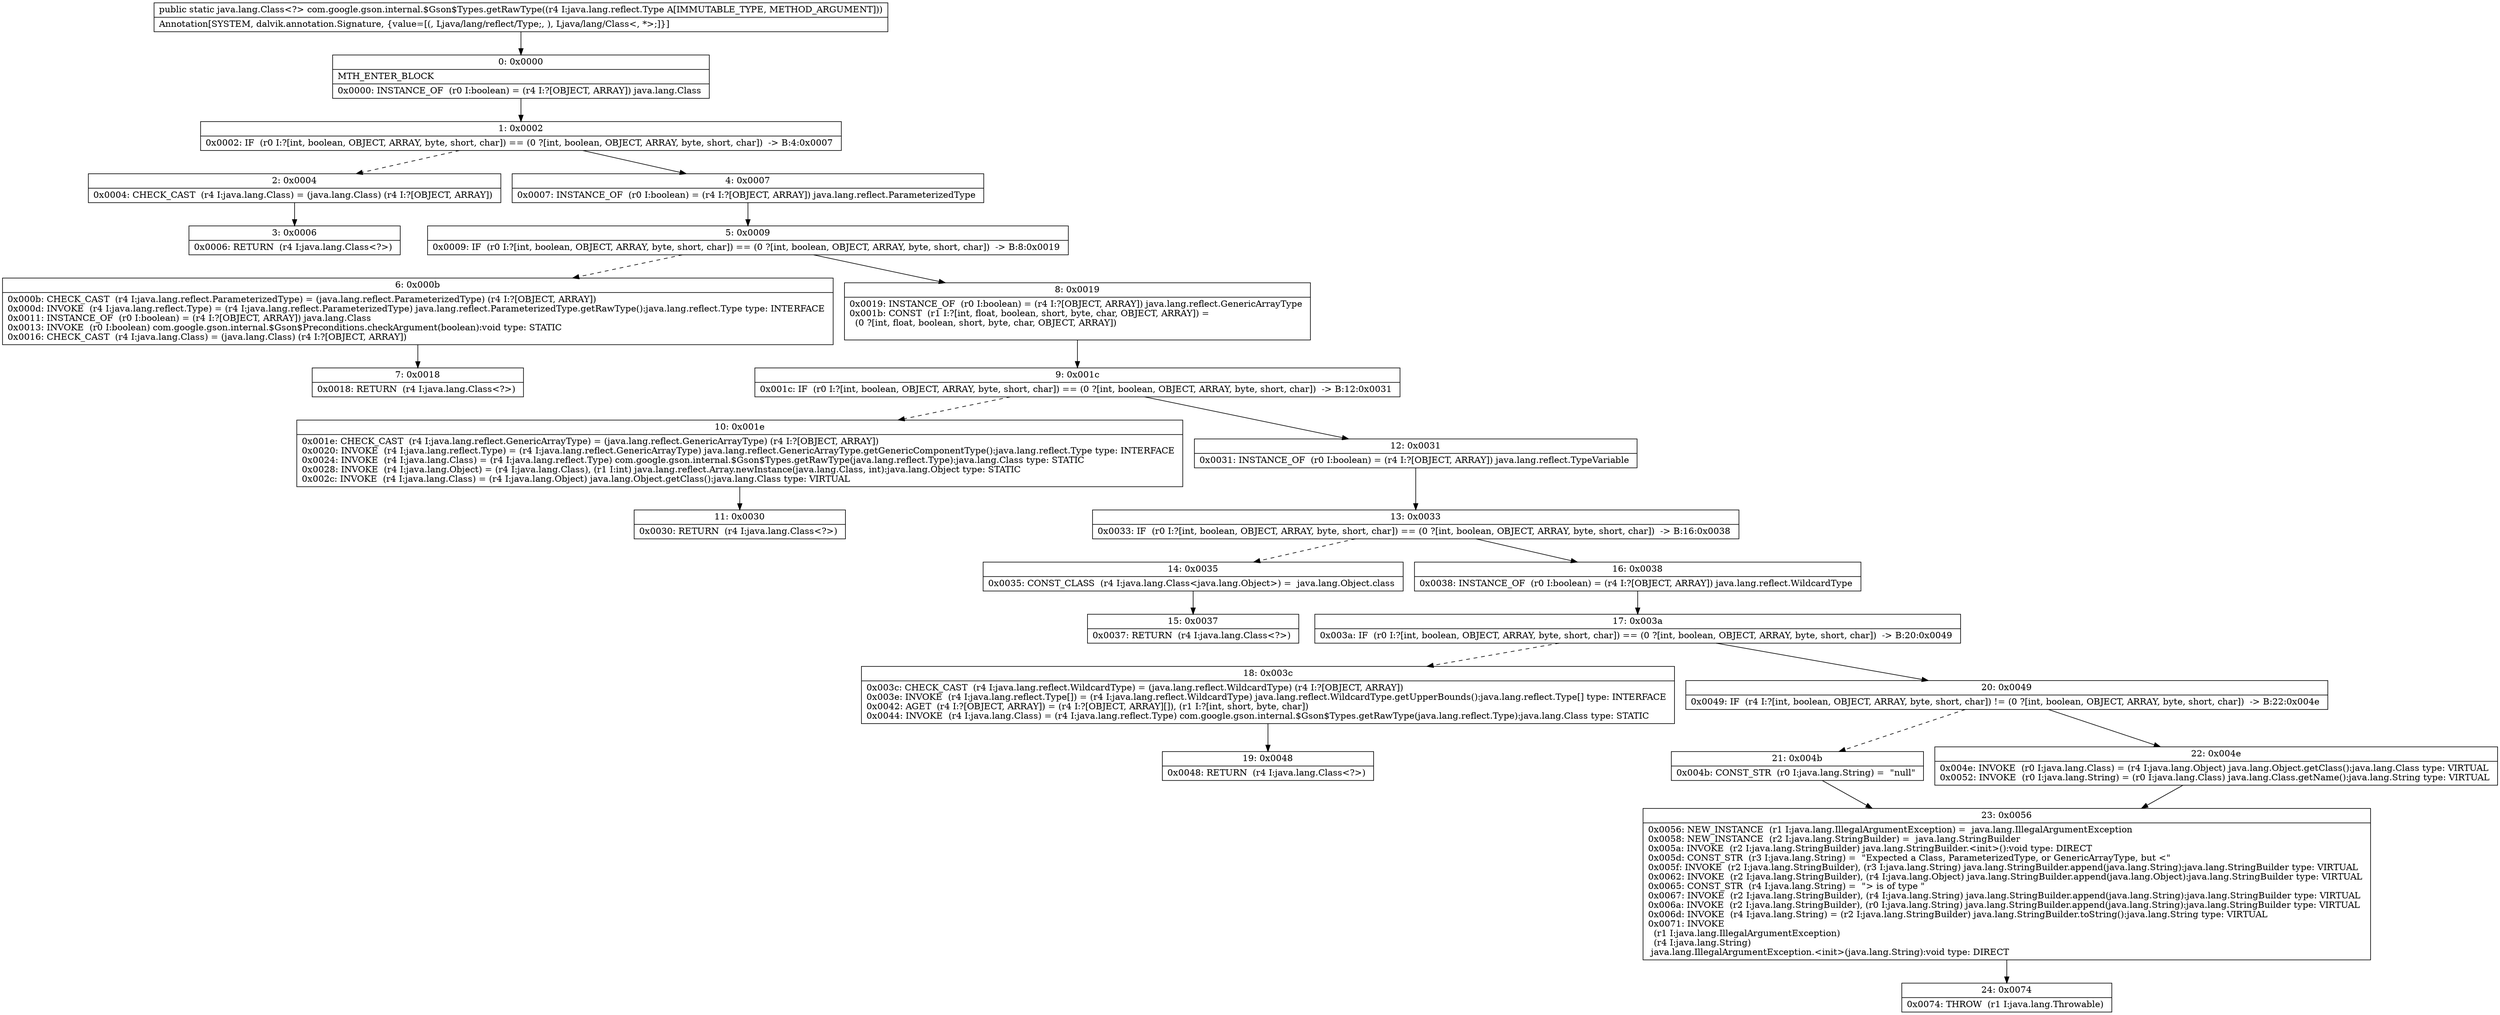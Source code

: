 digraph "CFG forcom.google.gson.internal.$Gson$Types.getRawType(Ljava\/lang\/reflect\/Type;)Ljava\/lang\/Class;" {
Node_0 [shape=record,label="{0\:\ 0x0000|MTH_ENTER_BLOCK\l|0x0000: INSTANCE_OF  (r0 I:boolean) = (r4 I:?[OBJECT, ARRAY]) java.lang.Class \l}"];
Node_1 [shape=record,label="{1\:\ 0x0002|0x0002: IF  (r0 I:?[int, boolean, OBJECT, ARRAY, byte, short, char]) == (0 ?[int, boolean, OBJECT, ARRAY, byte, short, char])  \-\> B:4:0x0007 \l}"];
Node_2 [shape=record,label="{2\:\ 0x0004|0x0004: CHECK_CAST  (r4 I:java.lang.Class) = (java.lang.Class) (r4 I:?[OBJECT, ARRAY]) \l}"];
Node_3 [shape=record,label="{3\:\ 0x0006|0x0006: RETURN  (r4 I:java.lang.Class\<?\>) \l}"];
Node_4 [shape=record,label="{4\:\ 0x0007|0x0007: INSTANCE_OF  (r0 I:boolean) = (r4 I:?[OBJECT, ARRAY]) java.lang.reflect.ParameterizedType \l}"];
Node_5 [shape=record,label="{5\:\ 0x0009|0x0009: IF  (r0 I:?[int, boolean, OBJECT, ARRAY, byte, short, char]) == (0 ?[int, boolean, OBJECT, ARRAY, byte, short, char])  \-\> B:8:0x0019 \l}"];
Node_6 [shape=record,label="{6\:\ 0x000b|0x000b: CHECK_CAST  (r4 I:java.lang.reflect.ParameterizedType) = (java.lang.reflect.ParameterizedType) (r4 I:?[OBJECT, ARRAY]) \l0x000d: INVOKE  (r4 I:java.lang.reflect.Type) = (r4 I:java.lang.reflect.ParameterizedType) java.lang.reflect.ParameterizedType.getRawType():java.lang.reflect.Type type: INTERFACE \l0x0011: INSTANCE_OF  (r0 I:boolean) = (r4 I:?[OBJECT, ARRAY]) java.lang.Class \l0x0013: INVOKE  (r0 I:boolean) com.google.gson.internal.$Gson$Preconditions.checkArgument(boolean):void type: STATIC \l0x0016: CHECK_CAST  (r4 I:java.lang.Class) = (java.lang.Class) (r4 I:?[OBJECT, ARRAY]) \l}"];
Node_7 [shape=record,label="{7\:\ 0x0018|0x0018: RETURN  (r4 I:java.lang.Class\<?\>) \l}"];
Node_8 [shape=record,label="{8\:\ 0x0019|0x0019: INSTANCE_OF  (r0 I:boolean) = (r4 I:?[OBJECT, ARRAY]) java.lang.reflect.GenericArrayType \l0x001b: CONST  (r1 I:?[int, float, boolean, short, byte, char, OBJECT, ARRAY]) = \l  (0 ?[int, float, boolean, short, byte, char, OBJECT, ARRAY])\l \l}"];
Node_9 [shape=record,label="{9\:\ 0x001c|0x001c: IF  (r0 I:?[int, boolean, OBJECT, ARRAY, byte, short, char]) == (0 ?[int, boolean, OBJECT, ARRAY, byte, short, char])  \-\> B:12:0x0031 \l}"];
Node_10 [shape=record,label="{10\:\ 0x001e|0x001e: CHECK_CAST  (r4 I:java.lang.reflect.GenericArrayType) = (java.lang.reflect.GenericArrayType) (r4 I:?[OBJECT, ARRAY]) \l0x0020: INVOKE  (r4 I:java.lang.reflect.Type) = (r4 I:java.lang.reflect.GenericArrayType) java.lang.reflect.GenericArrayType.getGenericComponentType():java.lang.reflect.Type type: INTERFACE \l0x0024: INVOKE  (r4 I:java.lang.Class) = (r4 I:java.lang.reflect.Type) com.google.gson.internal.$Gson$Types.getRawType(java.lang.reflect.Type):java.lang.Class type: STATIC \l0x0028: INVOKE  (r4 I:java.lang.Object) = (r4 I:java.lang.Class), (r1 I:int) java.lang.reflect.Array.newInstance(java.lang.Class, int):java.lang.Object type: STATIC \l0x002c: INVOKE  (r4 I:java.lang.Class) = (r4 I:java.lang.Object) java.lang.Object.getClass():java.lang.Class type: VIRTUAL \l}"];
Node_11 [shape=record,label="{11\:\ 0x0030|0x0030: RETURN  (r4 I:java.lang.Class\<?\>) \l}"];
Node_12 [shape=record,label="{12\:\ 0x0031|0x0031: INSTANCE_OF  (r0 I:boolean) = (r4 I:?[OBJECT, ARRAY]) java.lang.reflect.TypeVariable \l}"];
Node_13 [shape=record,label="{13\:\ 0x0033|0x0033: IF  (r0 I:?[int, boolean, OBJECT, ARRAY, byte, short, char]) == (0 ?[int, boolean, OBJECT, ARRAY, byte, short, char])  \-\> B:16:0x0038 \l}"];
Node_14 [shape=record,label="{14\:\ 0x0035|0x0035: CONST_CLASS  (r4 I:java.lang.Class\<java.lang.Object\>) =  java.lang.Object.class \l}"];
Node_15 [shape=record,label="{15\:\ 0x0037|0x0037: RETURN  (r4 I:java.lang.Class\<?\>) \l}"];
Node_16 [shape=record,label="{16\:\ 0x0038|0x0038: INSTANCE_OF  (r0 I:boolean) = (r4 I:?[OBJECT, ARRAY]) java.lang.reflect.WildcardType \l}"];
Node_17 [shape=record,label="{17\:\ 0x003a|0x003a: IF  (r0 I:?[int, boolean, OBJECT, ARRAY, byte, short, char]) == (0 ?[int, boolean, OBJECT, ARRAY, byte, short, char])  \-\> B:20:0x0049 \l}"];
Node_18 [shape=record,label="{18\:\ 0x003c|0x003c: CHECK_CAST  (r4 I:java.lang.reflect.WildcardType) = (java.lang.reflect.WildcardType) (r4 I:?[OBJECT, ARRAY]) \l0x003e: INVOKE  (r4 I:java.lang.reflect.Type[]) = (r4 I:java.lang.reflect.WildcardType) java.lang.reflect.WildcardType.getUpperBounds():java.lang.reflect.Type[] type: INTERFACE \l0x0042: AGET  (r4 I:?[OBJECT, ARRAY]) = (r4 I:?[OBJECT, ARRAY][]), (r1 I:?[int, short, byte, char]) \l0x0044: INVOKE  (r4 I:java.lang.Class) = (r4 I:java.lang.reflect.Type) com.google.gson.internal.$Gson$Types.getRawType(java.lang.reflect.Type):java.lang.Class type: STATIC \l}"];
Node_19 [shape=record,label="{19\:\ 0x0048|0x0048: RETURN  (r4 I:java.lang.Class\<?\>) \l}"];
Node_20 [shape=record,label="{20\:\ 0x0049|0x0049: IF  (r4 I:?[int, boolean, OBJECT, ARRAY, byte, short, char]) != (0 ?[int, boolean, OBJECT, ARRAY, byte, short, char])  \-\> B:22:0x004e \l}"];
Node_21 [shape=record,label="{21\:\ 0x004b|0x004b: CONST_STR  (r0 I:java.lang.String) =  \"null\" \l}"];
Node_22 [shape=record,label="{22\:\ 0x004e|0x004e: INVOKE  (r0 I:java.lang.Class) = (r4 I:java.lang.Object) java.lang.Object.getClass():java.lang.Class type: VIRTUAL \l0x0052: INVOKE  (r0 I:java.lang.String) = (r0 I:java.lang.Class) java.lang.Class.getName():java.lang.String type: VIRTUAL \l}"];
Node_23 [shape=record,label="{23\:\ 0x0056|0x0056: NEW_INSTANCE  (r1 I:java.lang.IllegalArgumentException) =  java.lang.IllegalArgumentException \l0x0058: NEW_INSTANCE  (r2 I:java.lang.StringBuilder) =  java.lang.StringBuilder \l0x005a: INVOKE  (r2 I:java.lang.StringBuilder) java.lang.StringBuilder.\<init\>():void type: DIRECT \l0x005d: CONST_STR  (r3 I:java.lang.String) =  \"Expected a Class, ParameterizedType, or GenericArrayType, but \<\" \l0x005f: INVOKE  (r2 I:java.lang.StringBuilder), (r3 I:java.lang.String) java.lang.StringBuilder.append(java.lang.String):java.lang.StringBuilder type: VIRTUAL \l0x0062: INVOKE  (r2 I:java.lang.StringBuilder), (r4 I:java.lang.Object) java.lang.StringBuilder.append(java.lang.Object):java.lang.StringBuilder type: VIRTUAL \l0x0065: CONST_STR  (r4 I:java.lang.String) =  \"\> is of type \" \l0x0067: INVOKE  (r2 I:java.lang.StringBuilder), (r4 I:java.lang.String) java.lang.StringBuilder.append(java.lang.String):java.lang.StringBuilder type: VIRTUAL \l0x006a: INVOKE  (r2 I:java.lang.StringBuilder), (r0 I:java.lang.String) java.lang.StringBuilder.append(java.lang.String):java.lang.StringBuilder type: VIRTUAL \l0x006d: INVOKE  (r4 I:java.lang.String) = (r2 I:java.lang.StringBuilder) java.lang.StringBuilder.toString():java.lang.String type: VIRTUAL \l0x0071: INVOKE  \l  (r1 I:java.lang.IllegalArgumentException)\l  (r4 I:java.lang.String)\l java.lang.IllegalArgumentException.\<init\>(java.lang.String):void type: DIRECT \l}"];
Node_24 [shape=record,label="{24\:\ 0x0074|0x0074: THROW  (r1 I:java.lang.Throwable) \l}"];
MethodNode[shape=record,label="{public static java.lang.Class\<?\> com.google.gson.internal.$Gson$Types.getRawType((r4 I:java.lang.reflect.Type A[IMMUTABLE_TYPE, METHOD_ARGUMENT]))  | Annotation[SYSTEM, dalvik.annotation.Signature, \{value=[(, Ljava\/lang\/reflect\/Type;, ), Ljava\/lang\/Class\<, *\>;]\}]\l}"];
MethodNode -> Node_0;
Node_0 -> Node_1;
Node_1 -> Node_2[style=dashed];
Node_1 -> Node_4;
Node_2 -> Node_3;
Node_4 -> Node_5;
Node_5 -> Node_6[style=dashed];
Node_5 -> Node_8;
Node_6 -> Node_7;
Node_8 -> Node_9;
Node_9 -> Node_10[style=dashed];
Node_9 -> Node_12;
Node_10 -> Node_11;
Node_12 -> Node_13;
Node_13 -> Node_14[style=dashed];
Node_13 -> Node_16;
Node_14 -> Node_15;
Node_16 -> Node_17;
Node_17 -> Node_18[style=dashed];
Node_17 -> Node_20;
Node_18 -> Node_19;
Node_20 -> Node_21[style=dashed];
Node_20 -> Node_22;
Node_21 -> Node_23;
Node_22 -> Node_23;
Node_23 -> Node_24;
}

